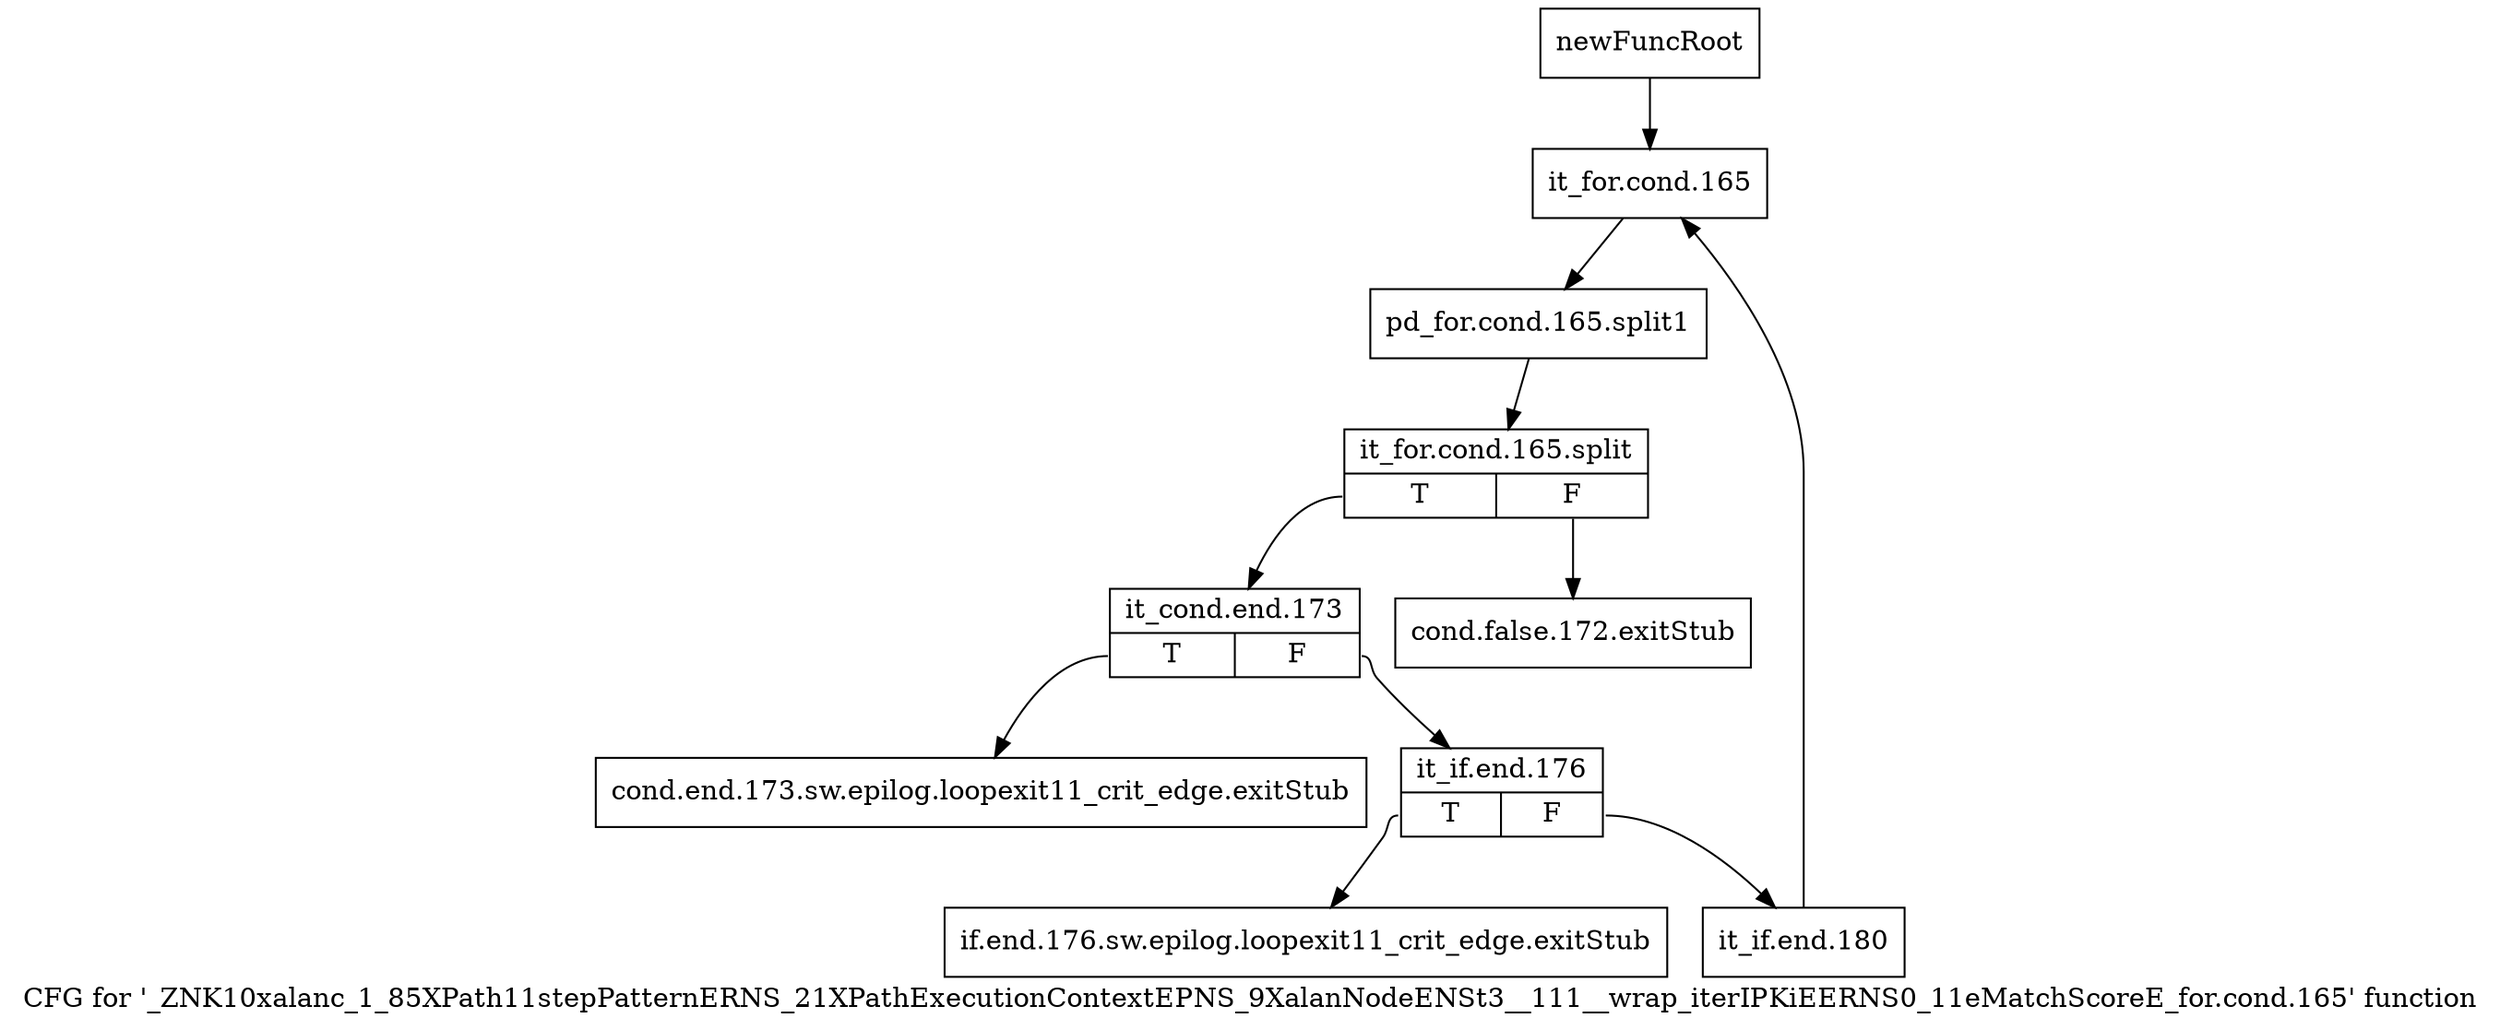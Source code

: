 digraph "CFG for '_ZNK10xalanc_1_85XPath11stepPatternERNS_21XPathExecutionContextEPNS_9XalanNodeENSt3__111__wrap_iterIPKiEERNS0_11eMatchScoreE_for.cond.165' function" {
	label="CFG for '_ZNK10xalanc_1_85XPath11stepPatternERNS_21XPathExecutionContextEPNS_9XalanNodeENSt3__111__wrap_iterIPKiEERNS0_11eMatchScoreE_for.cond.165' function";

	Node0x9e46600 [shape=record,label="{newFuncRoot}"];
	Node0x9e46600 -> Node0x9e46740;
	Node0x9e46650 [shape=record,label="{cond.false.172.exitStub}"];
	Node0x9e466a0 [shape=record,label="{cond.end.173.sw.epilog.loopexit11_crit_edge.exitStub}"];
	Node0x9e466f0 [shape=record,label="{if.end.176.sw.epilog.loopexit11_crit_edge.exitStub}"];
	Node0x9e46740 [shape=record,label="{it_for.cond.165}"];
	Node0x9e46740 -> Node0xd08ba70;
	Node0xd08ba70 [shape=record,label="{pd_for.cond.165.split1}"];
	Node0xd08ba70 -> Node0x9e430e0;
	Node0x9e430e0 [shape=record,label="{it_for.cond.165.split|{<s0>T|<s1>F}}"];
	Node0x9e430e0:s0 -> Node0x9e46790;
	Node0x9e430e0:s1 -> Node0x9e46650;
	Node0x9e46790 [shape=record,label="{it_cond.end.173|{<s0>T|<s1>F}}"];
	Node0x9e46790:s0 -> Node0x9e466a0;
	Node0x9e46790:s1 -> Node0x9e467e0;
	Node0x9e467e0 [shape=record,label="{it_if.end.176|{<s0>T|<s1>F}}"];
	Node0x9e467e0:s0 -> Node0x9e466f0;
	Node0x9e467e0:s1 -> Node0x9e46830;
	Node0x9e46830 [shape=record,label="{it_if.end.180}"];
	Node0x9e46830 -> Node0x9e46740;
}
